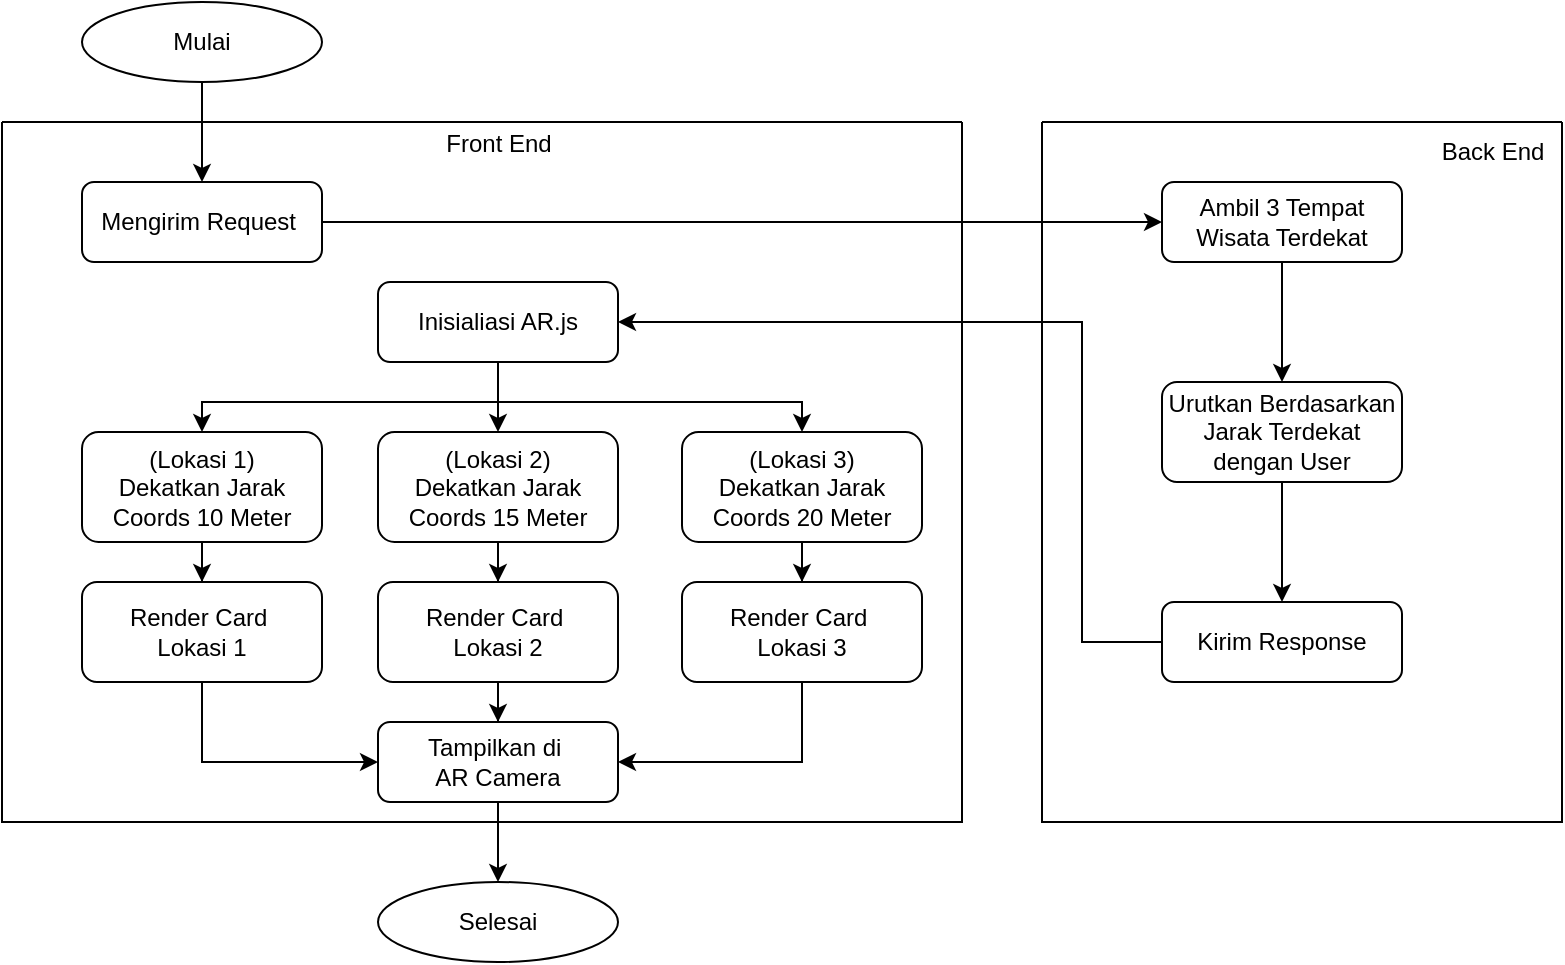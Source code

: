 <mxfile version="24.7.7">
  <diagram id="C5RBs43oDa-KdzZeNtuy" name="Page-1">
    <mxGraphModel dx="1007" dy="566" grid="1" gridSize="10" guides="1" tooltips="1" connect="1" arrows="1" fold="1" page="1" pageScale="1" pageWidth="827" pageHeight="1169" math="0" shadow="0">
      <root>
        <mxCell id="WIyWlLk6GJQsqaUBKTNV-0" />
        <mxCell id="WIyWlLk6GJQsqaUBKTNV-1" parent="WIyWlLk6GJQsqaUBKTNV-0" />
        <mxCell id="e-_WCHEav21t-MaE0KTX-1" style="edgeStyle=orthogonalEdgeStyle;rounded=0;orthogonalLoop=1;jettySize=auto;html=1;entryX=0.5;entryY=0;entryDx=0;entryDy=0;" edge="1" parent="WIyWlLk6GJQsqaUBKTNV-1" source="e-_WCHEav21t-MaE0KTX-0" target="e-_WCHEav21t-MaE0KTX-4">
          <mxGeometry relative="1" as="geometry">
            <mxPoint x="180" y="140" as="targetPoint" />
          </mxGeometry>
        </mxCell>
        <mxCell id="e-_WCHEav21t-MaE0KTX-0" value="Mulai" style="ellipse;whiteSpace=wrap;html=1;" vertex="1" parent="WIyWlLk6GJQsqaUBKTNV-1">
          <mxGeometry x="80" y="60" width="120" height="40" as="geometry" />
        </mxCell>
        <mxCell id="e-_WCHEav21t-MaE0KTX-11" value="" style="swimlane;startSize=0;" vertex="1" parent="WIyWlLk6GJQsqaUBKTNV-1">
          <mxGeometry x="40" y="120" width="480" height="350" as="geometry" />
        </mxCell>
        <mxCell id="e-_WCHEav21t-MaE0KTX-4" value="Mengirim Request&amp;nbsp;" style="rounded=1;whiteSpace=wrap;html=1;fontSize=12;glass=0;strokeWidth=1;shadow=0;" vertex="1" parent="e-_WCHEav21t-MaE0KTX-11">
          <mxGeometry x="40" y="30" width="120" height="40" as="geometry" />
        </mxCell>
        <mxCell id="e-_WCHEav21t-MaE0KTX-51" value="Front End" style="text;html=1;align=center;verticalAlign=middle;resizable=0;points=[];autosize=1;strokeColor=none;fillColor=none;" vertex="1" parent="e-_WCHEav21t-MaE0KTX-11">
          <mxGeometry x="208" y="-4" width="80" height="30" as="geometry" />
        </mxCell>
        <mxCell id="e-_WCHEav21t-MaE0KTX-81" style="edgeStyle=orthogonalEdgeStyle;rounded=0;orthogonalLoop=1;jettySize=auto;html=1;entryX=0.5;entryY=0;entryDx=0;entryDy=0;" edge="1" parent="e-_WCHEav21t-MaE0KTX-11" source="e-_WCHEav21t-MaE0KTX-73" target="e-_WCHEav21t-MaE0KTX-76">
          <mxGeometry relative="1" as="geometry" />
        </mxCell>
        <mxCell id="e-_WCHEav21t-MaE0KTX-73" value="Inisialiasi AR.js" style="rounded=1;whiteSpace=wrap;html=1;fontSize=12;glass=0;strokeWidth=1;shadow=0;" vertex="1" parent="e-_WCHEav21t-MaE0KTX-11">
          <mxGeometry x="188" y="80" width="120" height="40" as="geometry" />
        </mxCell>
        <mxCell id="e-_WCHEav21t-MaE0KTX-92" value="" style="edgeStyle=orthogonalEdgeStyle;rounded=0;orthogonalLoop=1;jettySize=auto;html=1;" edge="1" parent="e-_WCHEav21t-MaE0KTX-11" source="e-_WCHEav21t-MaE0KTX-63" target="e-_WCHEav21t-MaE0KTX-85">
          <mxGeometry relative="1" as="geometry" />
        </mxCell>
        <mxCell id="e-_WCHEav21t-MaE0KTX-63" value="&lt;div&gt;(Lokasi 1)&lt;/div&gt;Dekatkan Jarak Coords 10 Meter" style="rounded=1;whiteSpace=wrap;html=1;fontSize=12;glass=0;strokeWidth=1;shadow=0;" vertex="1" parent="e-_WCHEav21t-MaE0KTX-11">
          <mxGeometry x="40" y="155" width="120" height="55" as="geometry" />
        </mxCell>
        <mxCell id="e-_WCHEav21t-MaE0KTX-94" style="edgeStyle=orthogonalEdgeStyle;rounded=0;orthogonalLoop=1;jettySize=auto;html=1;entryX=0.5;entryY=0;entryDx=0;entryDy=0;" edge="1" parent="e-_WCHEav21t-MaE0KTX-11" source="e-_WCHEav21t-MaE0KTX-76" target="e-_WCHEav21t-MaE0KTX-86">
          <mxGeometry relative="1" as="geometry" />
        </mxCell>
        <mxCell id="e-_WCHEav21t-MaE0KTX-76" value="&lt;div&gt;(Lokasi 2)&lt;/div&gt;Dekatkan Jarak Coords 15 Meter" style="rounded=1;whiteSpace=wrap;html=1;fontSize=12;glass=0;strokeWidth=1;shadow=0;" vertex="1" parent="e-_WCHEav21t-MaE0KTX-11">
          <mxGeometry x="188" y="155" width="120" height="55" as="geometry" />
        </mxCell>
        <mxCell id="e-_WCHEav21t-MaE0KTX-95" value="" style="edgeStyle=orthogonalEdgeStyle;rounded=0;orthogonalLoop=1;jettySize=auto;html=1;" edge="1" parent="e-_WCHEav21t-MaE0KTX-11" source="e-_WCHEav21t-MaE0KTX-77" target="e-_WCHEav21t-MaE0KTX-87">
          <mxGeometry relative="1" as="geometry" />
        </mxCell>
        <mxCell id="e-_WCHEav21t-MaE0KTX-77" value="&lt;div&gt;(Lokasi 3)&lt;/div&gt;Dekatkan Jarak Coords 20 Meter" style="rounded=1;whiteSpace=wrap;html=1;fontSize=12;glass=0;strokeWidth=1;shadow=0;" vertex="1" parent="e-_WCHEav21t-MaE0KTX-11">
          <mxGeometry x="340" y="155" width="120" height="55" as="geometry" />
        </mxCell>
        <mxCell id="e-_WCHEav21t-MaE0KTX-82" style="edgeStyle=orthogonalEdgeStyle;rounded=0;orthogonalLoop=1;jettySize=auto;html=1;entryX=0.5;entryY=0;entryDx=0;entryDy=0;exitX=0.5;exitY=1;exitDx=0;exitDy=0;" edge="1" parent="e-_WCHEav21t-MaE0KTX-11" source="e-_WCHEav21t-MaE0KTX-73" target="e-_WCHEav21t-MaE0KTX-63">
          <mxGeometry relative="1" as="geometry">
            <mxPoint x="258" y="130" as="sourcePoint" />
            <mxPoint x="258" y="165" as="targetPoint" />
            <Array as="points">
              <mxPoint x="248" y="140" />
              <mxPoint x="100" y="140" />
            </Array>
          </mxGeometry>
        </mxCell>
        <mxCell id="e-_WCHEav21t-MaE0KTX-83" style="edgeStyle=orthogonalEdgeStyle;rounded=0;orthogonalLoop=1;jettySize=auto;html=1;entryX=0.5;entryY=0;entryDx=0;entryDy=0;exitX=0.5;exitY=1;exitDx=0;exitDy=0;" edge="1" parent="e-_WCHEav21t-MaE0KTX-11" source="e-_WCHEav21t-MaE0KTX-73" target="e-_WCHEav21t-MaE0KTX-77">
          <mxGeometry relative="1" as="geometry">
            <mxPoint x="250" y="120" as="sourcePoint" />
            <mxPoint x="110" y="165" as="targetPoint" />
            <Array as="points">
              <mxPoint x="248" y="140" />
              <mxPoint x="400" y="140" />
            </Array>
          </mxGeometry>
        </mxCell>
        <mxCell id="e-_WCHEav21t-MaE0KTX-91" style="edgeStyle=orthogonalEdgeStyle;rounded=0;orthogonalLoop=1;jettySize=auto;html=1;entryX=0;entryY=0.5;entryDx=0;entryDy=0;" edge="1" parent="e-_WCHEav21t-MaE0KTX-11" source="e-_WCHEav21t-MaE0KTX-85" target="e-_WCHEav21t-MaE0KTX-23">
          <mxGeometry relative="1" as="geometry">
            <Array as="points">
              <mxPoint x="100" y="320" />
            </Array>
          </mxGeometry>
        </mxCell>
        <mxCell id="e-_WCHEav21t-MaE0KTX-85" value="Render Card&amp;nbsp;&lt;div&gt;Lokasi 1&lt;div&gt;&lt;/div&gt;&lt;/div&gt;" style="rounded=1;whiteSpace=wrap;html=1;fontSize=12;glass=0;strokeWidth=1;shadow=0;" vertex="1" parent="e-_WCHEav21t-MaE0KTX-11">
          <mxGeometry x="40" y="230" width="120" height="50" as="geometry" />
        </mxCell>
        <mxCell id="e-_WCHEav21t-MaE0KTX-89" style="edgeStyle=orthogonalEdgeStyle;rounded=0;orthogonalLoop=1;jettySize=auto;html=1;" edge="1" parent="e-_WCHEav21t-MaE0KTX-11" source="e-_WCHEav21t-MaE0KTX-86" target="e-_WCHEav21t-MaE0KTX-23">
          <mxGeometry relative="1" as="geometry" />
        </mxCell>
        <mxCell id="e-_WCHEav21t-MaE0KTX-86" value="Render Card&amp;nbsp;&lt;div&gt;Lokasi 2&lt;div&gt;&lt;/div&gt;&lt;/div&gt;" style="rounded=1;whiteSpace=wrap;html=1;fontSize=12;glass=0;strokeWidth=1;shadow=0;" vertex="1" parent="e-_WCHEav21t-MaE0KTX-11">
          <mxGeometry x="188" y="230" width="120" height="50" as="geometry" />
        </mxCell>
        <mxCell id="e-_WCHEav21t-MaE0KTX-90" style="edgeStyle=orthogonalEdgeStyle;rounded=0;orthogonalLoop=1;jettySize=auto;html=1;entryX=1;entryY=0.5;entryDx=0;entryDy=0;" edge="1" parent="e-_WCHEav21t-MaE0KTX-11" source="e-_WCHEav21t-MaE0KTX-87" target="e-_WCHEav21t-MaE0KTX-23">
          <mxGeometry relative="1" as="geometry">
            <Array as="points">
              <mxPoint x="400" y="320" />
            </Array>
          </mxGeometry>
        </mxCell>
        <mxCell id="e-_WCHEav21t-MaE0KTX-87" value="Render Card&amp;nbsp;&lt;div&gt;Lokasi 3&lt;div&gt;&lt;/div&gt;&lt;/div&gt;" style="rounded=1;whiteSpace=wrap;html=1;fontSize=12;glass=0;strokeWidth=1;shadow=0;" vertex="1" parent="e-_WCHEav21t-MaE0KTX-11">
          <mxGeometry x="340" y="230" width="120" height="50" as="geometry" />
        </mxCell>
        <mxCell id="e-_WCHEav21t-MaE0KTX-23" value="Tampilkan di&amp;nbsp;&lt;div&gt;AR Camera&lt;/div&gt;" style="rounded=1;whiteSpace=wrap;html=1;fontSize=12;glass=0;strokeWidth=1;shadow=0;" vertex="1" parent="e-_WCHEav21t-MaE0KTX-11">
          <mxGeometry x="188" y="300" width="120" height="40" as="geometry" />
        </mxCell>
        <mxCell id="e-_WCHEav21t-MaE0KTX-12" value="" style="swimlane;startSize=0;" vertex="1" parent="WIyWlLk6GJQsqaUBKTNV-1">
          <mxGeometry x="560" y="120" width="260" height="350" as="geometry" />
        </mxCell>
        <mxCell id="e-_WCHEav21t-MaE0KTX-71" style="edgeStyle=orthogonalEdgeStyle;rounded=0;orthogonalLoop=1;jettySize=auto;html=1;" edge="1" parent="e-_WCHEav21t-MaE0KTX-12" source="e-_WCHEav21t-MaE0KTX-15" target="e-_WCHEav21t-MaE0KTX-69">
          <mxGeometry relative="1" as="geometry" />
        </mxCell>
        <mxCell id="e-_WCHEav21t-MaE0KTX-15" value="Ambil 3 Tempat Wisata Terdekat" style="rounded=1;whiteSpace=wrap;html=1;fontSize=12;glass=0;strokeWidth=1;shadow=0;" vertex="1" parent="e-_WCHEav21t-MaE0KTX-12">
          <mxGeometry x="60" y="30" width="120" height="40" as="geometry" />
        </mxCell>
        <mxCell id="e-_WCHEav21t-MaE0KTX-52" value="Back End" style="text;html=1;align=center;verticalAlign=middle;resizable=0;points=[];autosize=1;strokeColor=none;fillColor=none;" vertex="1" parent="e-_WCHEav21t-MaE0KTX-12">
          <mxGeometry x="190" width="70" height="30" as="geometry" />
        </mxCell>
        <mxCell id="e-_WCHEav21t-MaE0KTX-72" value="" style="edgeStyle=orthogonalEdgeStyle;rounded=0;orthogonalLoop=1;jettySize=auto;html=1;" edge="1" parent="e-_WCHEav21t-MaE0KTX-12" source="e-_WCHEav21t-MaE0KTX-69" target="e-_WCHEav21t-MaE0KTX-70">
          <mxGeometry relative="1" as="geometry" />
        </mxCell>
        <mxCell id="e-_WCHEav21t-MaE0KTX-69" value="Urutkan Berdasarkan Jarak Terdekat dengan User" style="rounded=1;whiteSpace=wrap;html=1;fontSize=12;glass=0;strokeWidth=1;shadow=0;" vertex="1" parent="e-_WCHEav21t-MaE0KTX-12">
          <mxGeometry x="60" y="130" width="120" height="50" as="geometry" />
        </mxCell>
        <mxCell id="e-_WCHEav21t-MaE0KTX-70" value="Kirim Response" style="rounded=1;whiteSpace=wrap;html=1;fontSize=12;glass=0;strokeWidth=1;shadow=0;" vertex="1" parent="e-_WCHEav21t-MaE0KTX-12">
          <mxGeometry x="60" y="240" width="120" height="40" as="geometry" />
        </mxCell>
        <mxCell id="e-_WCHEav21t-MaE0KTX-47" value="Selesai" style="ellipse;whiteSpace=wrap;html=1;" vertex="1" parent="WIyWlLk6GJQsqaUBKTNV-1">
          <mxGeometry x="228" y="500" width="120" height="40" as="geometry" />
        </mxCell>
        <mxCell id="e-_WCHEav21t-MaE0KTX-67" style="edgeStyle=orthogonalEdgeStyle;rounded=0;orthogonalLoop=1;jettySize=auto;html=1;entryX=0;entryY=0.5;entryDx=0;entryDy=0;" edge="1" parent="WIyWlLk6GJQsqaUBKTNV-1" source="e-_WCHEav21t-MaE0KTX-4" target="e-_WCHEav21t-MaE0KTX-15">
          <mxGeometry relative="1" as="geometry" />
        </mxCell>
        <mxCell id="e-_WCHEav21t-MaE0KTX-74" style="edgeStyle=orthogonalEdgeStyle;rounded=0;orthogonalLoop=1;jettySize=auto;html=1;entryX=1;entryY=0.5;entryDx=0;entryDy=0;exitX=0;exitY=0.5;exitDx=0;exitDy=0;" edge="1" parent="WIyWlLk6GJQsqaUBKTNV-1" source="e-_WCHEav21t-MaE0KTX-70" target="e-_WCHEav21t-MaE0KTX-73">
          <mxGeometry relative="1" as="geometry">
            <Array as="points">
              <mxPoint x="580" y="380" />
              <mxPoint x="580" y="220" />
            </Array>
          </mxGeometry>
        </mxCell>
        <mxCell id="e-_WCHEav21t-MaE0KTX-88" style="edgeStyle=orthogonalEdgeStyle;rounded=0;orthogonalLoop=1;jettySize=auto;html=1;entryX=0.5;entryY=0;entryDx=0;entryDy=0;" edge="1" parent="WIyWlLk6GJQsqaUBKTNV-1" source="e-_WCHEav21t-MaE0KTX-23" target="e-_WCHEav21t-MaE0KTX-47">
          <mxGeometry relative="1" as="geometry" />
        </mxCell>
      </root>
    </mxGraphModel>
  </diagram>
</mxfile>
